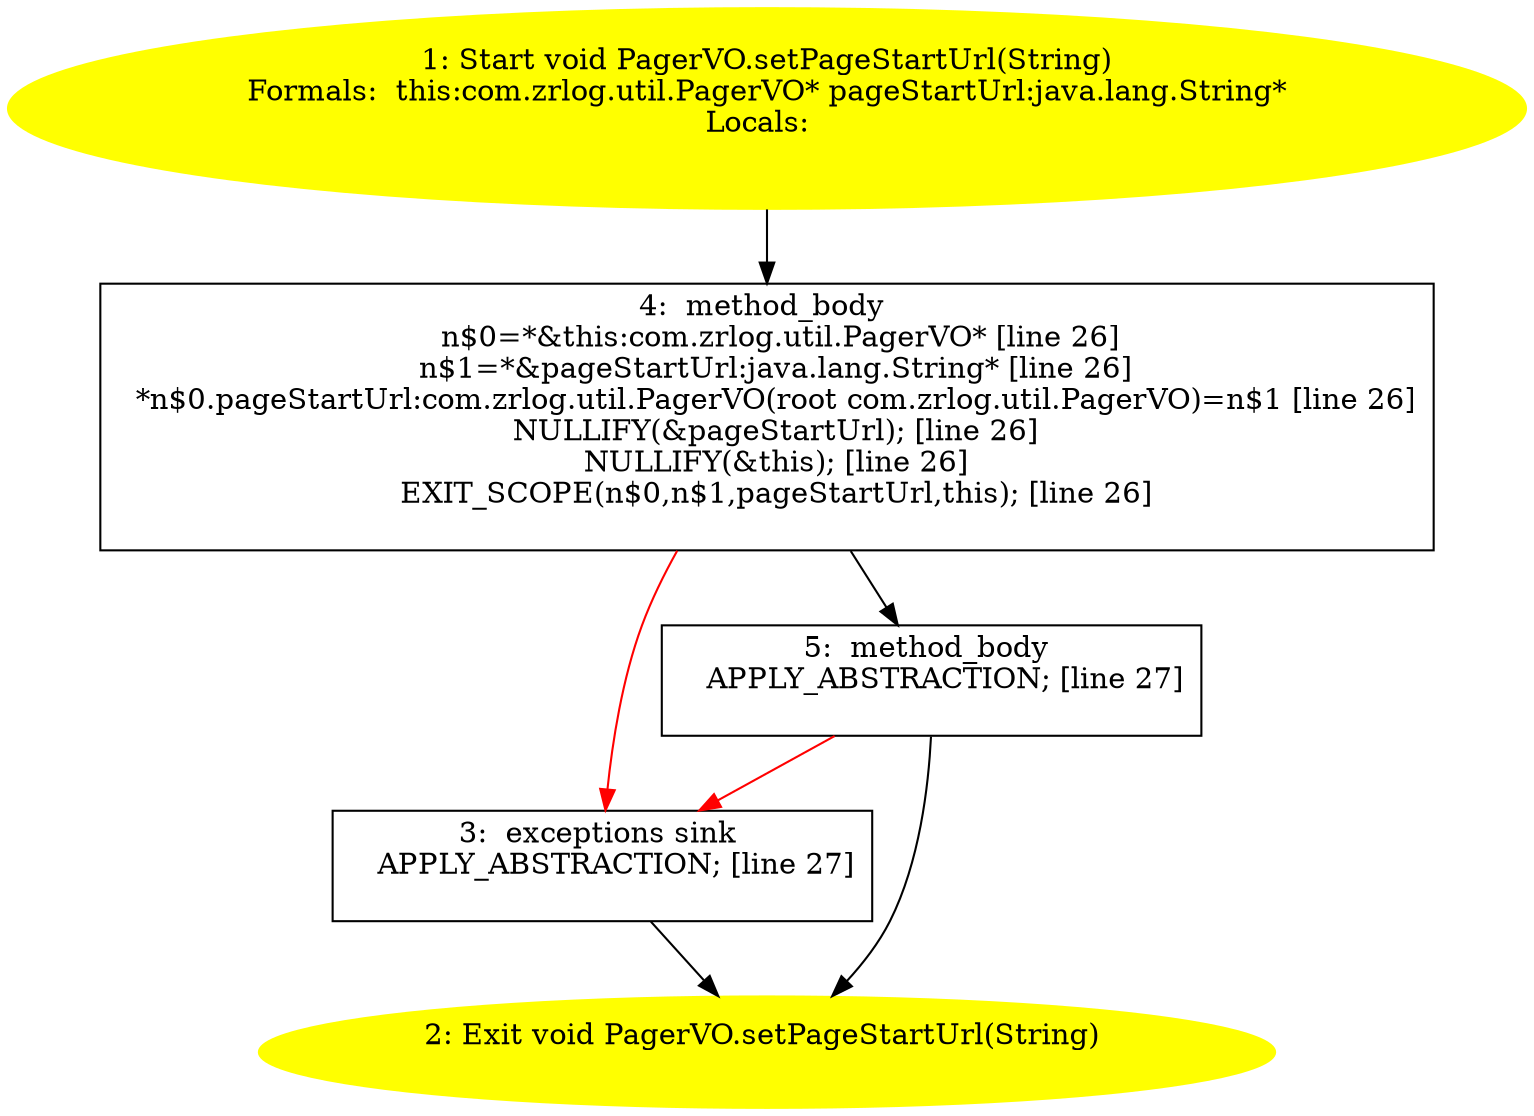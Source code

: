 /* @generated */
digraph cfg {
"com.zrlog.util.PagerVO.setPageStartUrl(java.lang.String):void.edd6e31275e184c3cca75791000d1be4_1" [label="1: Start void PagerVO.setPageStartUrl(String)\nFormals:  this:com.zrlog.util.PagerVO* pageStartUrl:java.lang.String*\nLocals:  \n  " color=yellow style=filled]
	

	 "com.zrlog.util.PagerVO.setPageStartUrl(java.lang.String):void.edd6e31275e184c3cca75791000d1be4_1" -> "com.zrlog.util.PagerVO.setPageStartUrl(java.lang.String):void.edd6e31275e184c3cca75791000d1be4_4" ;
"com.zrlog.util.PagerVO.setPageStartUrl(java.lang.String):void.edd6e31275e184c3cca75791000d1be4_2" [label="2: Exit void PagerVO.setPageStartUrl(String) \n  " color=yellow style=filled]
	

"com.zrlog.util.PagerVO.setPageStartUrl(java.lang.String):void.edd6e31275e184c3cca75791000d1be4_3" [label="3:  exceptions sink \n   APPLY_ABSTRACTION; [line 27]\n " shape="box"]
	

	 "com.zrlog.util.PagerVO.setPageStartUrl(java.lang.String):void.edd6e31275e184c3cca75791000d1be4_3" -> "com.zrlog.util.PagerVO.setPageStartUrl(java.lang.String):void.edd6e31275e184c3cca75791000d1be4_2" ;
"com.zrlog.util.PagerVO.setPageStartUrl(java.lang.String):void.edd6e31275e184c3cca75791000d1be4_4" [label="4:  method_body \n   n$0=*&this:com.zrlog.util.PagerVO* [line 26]\n  n$1=*&pageStartUrl:java.lang.String* [line 26]\n  *n$0.pageStartUrl:com.zrlog.util.PagerVO(root com.zrlog.util.PagerVO)=n$1 [line 26]\n  NULLIFY(&pageStartUrl); [line 26]\n  NULLIFY(&this); [line 26]\n  EXIT_SCOPE(n$0,n$1,pageStartUrl,this); [line 26]\n " shape="box"]
	

	 "com.zrlog.util.PagerVO.setPageStartUrl(java.lang.String):void.edd6e31275e184c3cca75791000d1be4_4" -> "com.zrlog.util.PagerVO.setPageStartUrl(java.lang.String):void.edd6e31275e184c3cca75791000d1be4_5" ;
	 "com.zrlog.util.PagerVO.setPageStartUrl(java.lang.String):void.edd6e31275e184c3cca75791000d1be4_4" -> "com.zrlog.util.PagerVO.setPageStartUrl(java.lang.String):void.edd6e31275e184c3cca75791000d1be4_3" [color="red" ];
"com.zrlog.util.PagerVO.setPageStartUrl(java.lang.String):void.edd6e31275e184c3cca75791000d1be4_5" [label="5:  method_body \n   APPLY_ABSTRACTION; [line 27]\n " shape="box"]
	

	 "com.zrlog.util.PagerVO.setPageStartUrl(java.lang.String):void.edd6e31275e184c3cca75791000d1be4_5" -> "com.zrlog.util.PagerVO.setPageStartUrl(java.lang.String):void.edd6e31275e184c3cca75791000d1be4_2" ;
	 "com.zrlog.util.PagerVO.setPageStartUrl(java.lang.String):void.edd6e31275e184c3cca75791000d1be4_5" -> "com.zrlog.util.PagerVO.setPageStartUrl(java.lang.String):void.edd6e31275e184c3cca75791000d1be4_3" [color="red" ];
}
